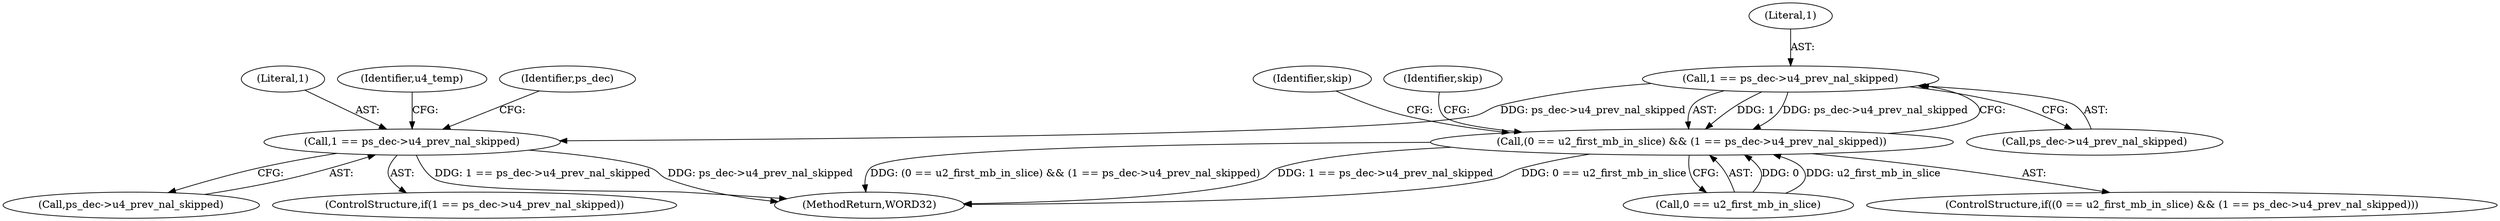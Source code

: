 digraph "0_Android_8b5fd8f24eba5dd19ab2f80ea11a9125aa882ae2@pointer" {
"1000374" [label="(Call,1 == ps_dec->u4_prev_nal_skipped)"];
"1000370" [label="(Call,(0 == u2_first_mb_in_slice) && (1 == ps_dec->u4_prev_nal_skipped))"];
"1000401" [label="(Call,1 == ps_dec->u4_prev_nal_skipped)"];
"1000402" [label="(Literal,1)"];
"1000370" [label="(Call,(0 == u2_first_mb_in_slice) && (1 == ps_dec->u4_prev_nal_skipped))"];
"1002544" [label="(MethodReturn,WORD32)"];
"1000403" [label="(Call,ps_dec->u4_prev_nal_skipped)"];
"1000371" [label="(Call,0 == u2_first_mb_in_slice)"];
"1000381" [label="(Identifier,skip)"];
"1000374" [label="(Call,1 == ps_dec->u4_prev_nal_skipped)"];
"1000415" [label="(Identifier,u4_temp)"];
"1000369" [label="(ControlStructure,if((0 == u2_first_mb_in_slice) && (1 == ps_dec->u4_prev_nal_skipped)))"];
"1000375" [label="(Literal,1)"];
"1000384" [label="(Identifier,skip)"];
"1000409" [label="(Identifier,ps_dec)"];
"1000401" [label="(Call,1 == ps_dec->u4_prev_nal_skipped)"];
"1000400" [label="(ControlStructure,if(1 == ps_dec->u4_prev_nal_skipped))"];
"1000376" [label="(Call,ps_dec->u4_prev_nal_skipped)"];
"1000374" -> "1000370"  [label="AST: "];
"1000374" -> "1000376"  [label="CFG: "];
"1000375" -> "1000374"  [label="AST: "];
"1000376" -> "1000374"  [label="AST: "];
"1000370" -> "1000374"  [label="CFG: "];
"1000374" -> "1000370"  [label="DDG: 1"];
"1000374" -> "1000370"  [label="DDG: ps_dec->u4_prev_nal_skipped"];
"1000374" -> "1000401"  [label="DDG: ps_dec->u4_prev_nal_skipped"];
"1000370" -> "1000369"  [label="AST: "];
"1000370" -> "1000371"  [label="CFG: "];
"1000371" -> "1000370"  [label="AST: "];
"1000381" -> "1000370"  [label="CFG: "];
"1000384" -> "1000370"  [label="CFG: "];
"1000370" -> "1002544"  [label="DDG: (0 == u2_first_mb_in_slice) && (1 == ps_dec->u4_prev_nal_skipped)"];
"1000370" -> "1002544"  [label="DDG: 1 == ps_dec->u4_prev_nal_skipped"];
"1000370" -> "1002544"  [label="DDG: 0 == u2_first_mb_in_slice"];
"1000371" -> "1000370"  [label="DDG: 0"];
"1000371" -> "1000370"  [label="DDG: u2_first_mb_in_slice"];
"1000401" -> "1000400"  [label="AST: "];
"1000401" -> "1000403"  [label="CFG: "];
"1000402" -> "1000401"  [label="AST: "];
"1000403" -> "1000401"  [label="AST: "];
"1000409" -> "1000401"  [label="CFG: "];
"1000415" -> "1000401"  [label="CFG: "];
"1000401" -> "1002544"  [label="DDG: 1 == ps_dec->u4_prev_nal_skipped"];
"1000401" -> "1002544"  [label="DDG: ps_dec->u4_prev_nal_skipped"];
}
